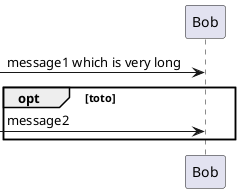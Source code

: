 {
  "sha1": "a4atpftw9nuad7jubn5rg3lghc5hw34",
  "insertion": {
    "when": "2024-05-30T20:48:21.818Z",
    "user": "plantuml@gmail.com"
  }
}
@startuml
[-> Bob : message1 which is very long
opt toto
[-> Bob : message2
end
@enduml
